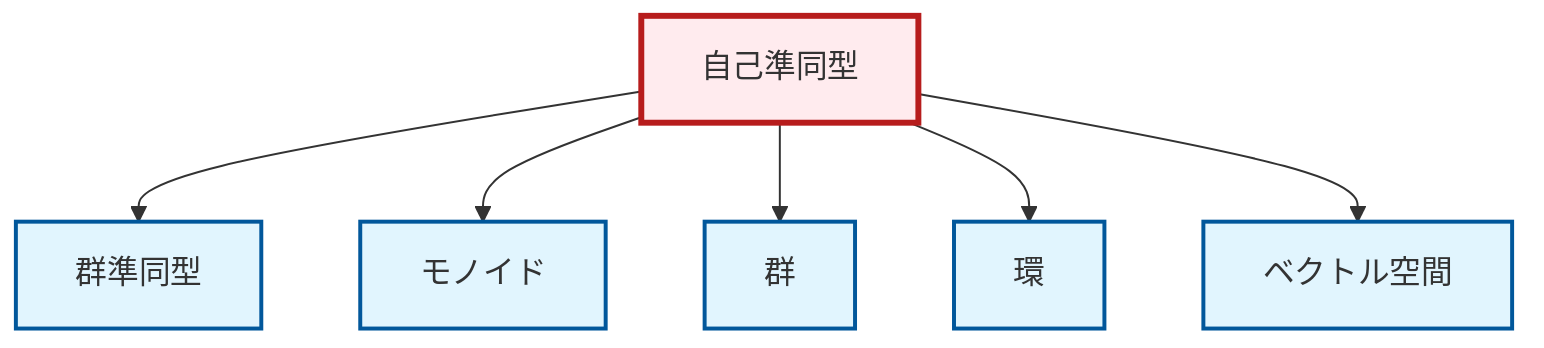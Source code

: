 graph TD
    classDef definition fill:#e1f5fe,stroke:#01579b,stroke-width:2px
    classDef theorem fill:#f3e5f5,stroke:#4a148c,stroke-width:2px
    classDef axiom fill:#fff3e0,stroke:#e65100,stroke-width:2px
    classDef example fill:#e8f5e9,stroke:#1b5e20,stroke-width:2px
    classDef current fill:#ffebee,stroke:#b71c1c,stroke-width:3px
    def-monoid["モノイド"]:::definition
    def-endomorphism["自己準同型"]:::definition
    def-vector-space["ベクトル空間"]:::definition
    def-group["群"]:::definition
    def-ring["環"]:::definition
    def-homomorphism["群準同型"]:::definition
    def-endomorphism --> def-homomorphism
    def-endomorphism --> def-monoid
    def-endomorphism --> def-group
    def-endomorphism --> def-ring
    def-endomorphism --> def-vector-space
    class def-endomorphism current